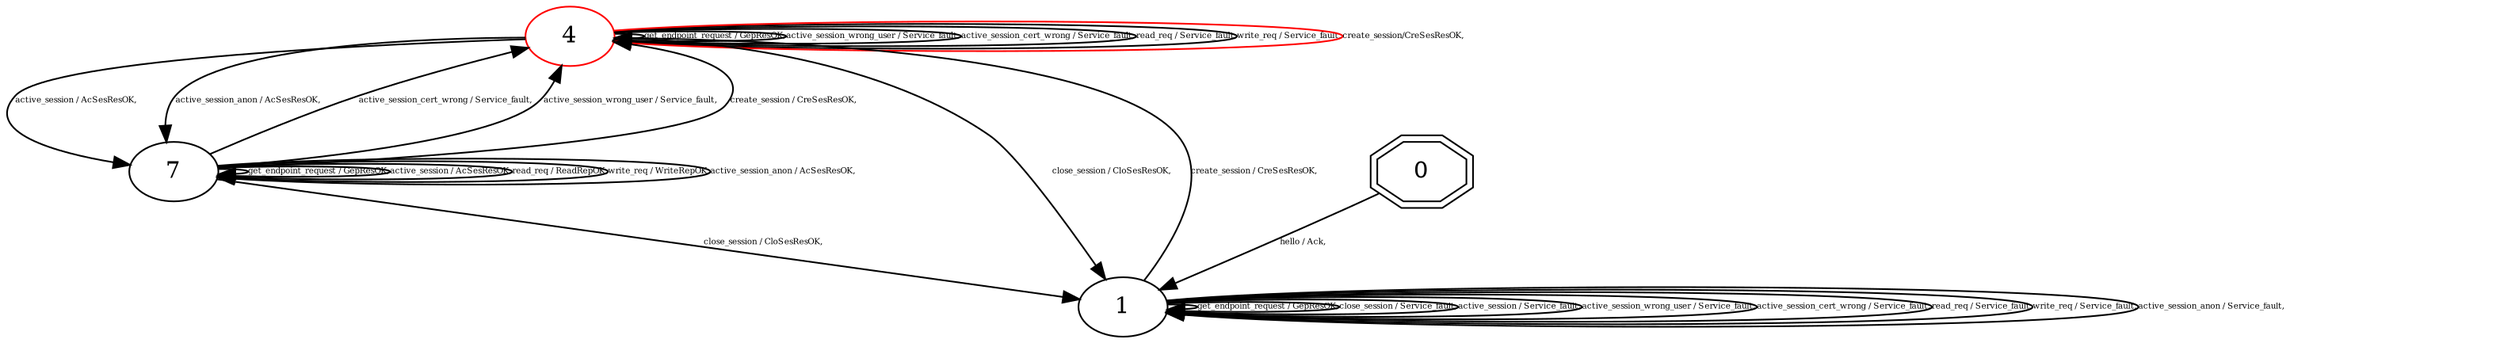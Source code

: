 digraph "Automata" { 
	 "4_1_false" [shape=ellipse,style=filled,fillcolor=white,URL="4",label="4",color=red];
	 "7_1_false" [shape=ellipse,style=filled,fillcolor=white,URL="7",label="7"];
	 "1_1_false" [shape=ellipse,style=filled,fillcolor=white,URL="1",label="1"];
	 "0_1_false" [shape=doubleoctagon,style=filled,fillcolor=white,URL="0",label="0"];
	 "4_1_false"->"4_1_false" [fontsize=5,label="get_endpoint_request / GepResOK,"];
	 "4_1_false"->"4_1_false" [fontsize=5,label="active_session_wrong_user / Service_fault,"];
	 "4_1_false"->"4_1_false" [fontsize=5,label="active_session_cert_wrong / Service_fault,"];
	 "4_1_false"->"4_1_false" [fontsize=5,label="read_req / Service_fault,"];
	 "4_1_false"->"4_1_false" [fontsize=5,label="write_req / Service_fault,"];
	 "4_1_false"->"7_1_false" [fontsize=5,label="active_session / AcSesResOK,"];
	 "4_1_false"->"7_1_false" [fontsize=5,label="active_session_anon / AcSesResOK,"];
	 "4_1_false"->"1_1_false" [fontsize=5,label="close_session / CloSesResOK,"];
	 "1_1_false"->"4_1_false" [fontsize=5,label="create_session / CreSesResOK,"];
	 "1_1_false"->"1_1_false" [fontsize=5,label="get_endpoint_request / GepResOK,"];
	 "1_1_false"->"1_1_false" [fontsize=5,label="close_session / Service_fault,"];
	 "1_1_false"->"1_1_false" [fontsize=5,label="active_session / Service_fault,"];
	 "1_1_false"->"1_1_false" [fontsize=5,label="active_session_wrong_user / Service_fault,"];
	 "1_1_false"->"1_1_false" [fontsize=5,label="active_session_cert_wrong / Service_fault,"];
	 "1_1_false"->"1_1_false" [fontsize=5,label="read_req / Service_fault,"];
	 "1_1_false"->"1_1_false" [fontsize=5,label="write_req / Service_fault,"];
	 "1_1_false"->"1_1_false" [fontsize=5,label="active_session_anon / Service_fault,"];
	 "7_1_false"->"1_1_false" [fontsize=5,label="close_session / CloSesResOK,"];
	 "7_1_false"->"4_1_false" [fontsize=5,label="active_session_cert_wrong / Service_fault,"];
	 "7_1_false"->"4_1_false" [fontsize=5,label="active_session_wrong_user / Service_fault,"];
	 "7_1_false"->"4_1_false" [fontsize=5,label="create_session / CreSesResOK,"];
	 "7_1_false"->"7_1_false" [fontsize=5,label="get_endpoint_request / GepResOK,"];
	 "7_1_false"->"7_1_false" [fontsize=5,label="active_session / AcSesResOK,"];
	 "7_1_false"->"7_1_false" [fontsize=5,label="read_req / ReadRepOK,"];
	 "7_1_false"->"7_1_false" [fontsize=5,label="write_req / WriteRepOK,"];
	 "7_1_false"->"7_1_false" [fontsize=5,label="active_session_anon / AcSesResOK,"];
	 "0_1_false"->"1_1_false" [fontsize=5,label="hello / Ack,"];
	"4_1_false"->"4_1_false"[color=red,label="create_session/CreSesResOK,",fontsize=5];}

